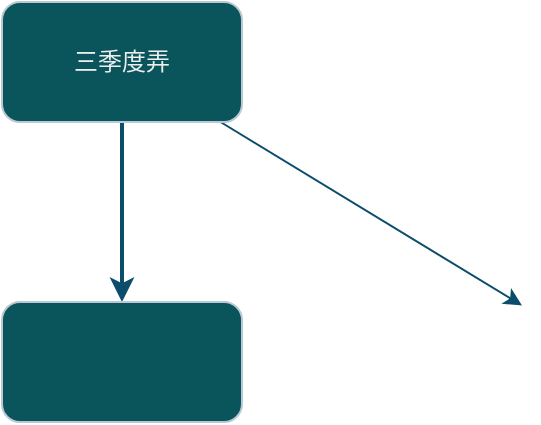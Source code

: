 <mxfile version="28.0.6">
  <diagram name="第 1 页" id="2z7zhLPFA4XceZyqik1a">
    <mxGraphModel dx="552" dy="474" grid="1" gridSize="10" guides="1" tooltips="1" connect="1" arrows="1" fold="1" page="1" pageScale="1" pageWidth="827" pageHeight="1169" math="0" shadow="0" adaptiveColors="auto">
      <root>
        <mxCell id="0" />
        <mxCell id="1" parent="0" />
        <mxCell id="WyvEjCY_ZaOwd_vRLN9j-3" value="" style="edgeStyle=orthogonalEdgeStyle;rounded=1;orthogonalLoop=1;jettySize=auto;html=1;strokeWidth=2;labelBackgroundColor=none;strokeColor=#0B4D6A;fontColor=default;" edge="1" parent="1" source="WyvEjCY_ZaOwd_vRLN9j-1" target="WyvEjCY_ZaOwd_vRLN9j-2">
          <mxGeometry relative="1" as="geometry">
            <Array as="points">
              <mxPoint x="300" y="140" />
            </Array>
          </mxGeometry>
        </mxCell>
        <mxCell id="WyvEjCY_ZaOwd_vRLN9j-7" value="" style="edgeStyle=none;rounded=1;orthogonalLoop=1;jettySize=auto;html=1;elbow=vertical;labelBackgroundColor=none;strokeColor=#0B4D6A;fontColor=default;" edge="1" parent="1" source="WyvEjCY_ZaOwd_vRLN9j-1">
          <mxGeometry relative="1" as="geometry">
            <mxPoint x="500" y="291.739" as="targetPoint" />
          </mxGeometry>
        </mxCell>
        <mxCell id="WyvEjCY_ZaOwd_vRLN9j-1" value="三季度弄" style="rounded=1;whiteSpace=wrap;html=1;fillColor=#09555B;fontColor=#EEEEEE;strokeColor=#BAC8D3;labelBackgroundColor=none;" vertex="1" parent="1">
          <mxGeometry x="240" y="140" width="120" height="60" as="geometry" />
        </mxCell>
        <mxCell id="WyvEjCY_ZaOwd_vRLN9j-2" value="" style="whiteSpace=wrap;html=1;fillColor=#09555B;strokeColor=#BAC8D3;fontColor=#EEEEEE;rounded=1;labelBackgroundColor=none;" vertex="1" parent="1">
          <mxGeometry x="240" y="290" width="120" height="60" as="geometry" />
        </mxCell>
      </root>
    </mxGraphModel>
  </diagram>
</mxfile>

